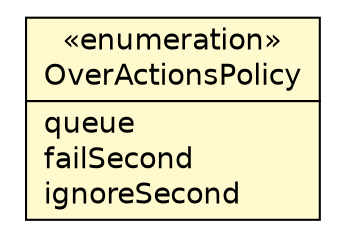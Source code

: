 #!/usr/local/bin/dot
#
# Class diagram 
# Generated by UMLGraph version 5.1 (http://www.umlgraph.org/)
#

digraph G {
	edge [fontname="Helvetica",fontsize=10,labelfontname="Helvetica",labelfontsize=10];
	node [fontname="Helvetica",fontsize=10,shape=plaintext];
	nodesep=0.25;
	ranksep=0.5;
	// jason.environment.TimeSteppedEnvironment.OverActionsPolicy
	c27582 [label=<<table title="jason.environment.TimeSteppedEnvironment.OverActionsPolicy" border="0" cellborder="1" cellspacing="0" cellpadding="2" port="p" bgcolor="lemonChiffon" href="./TimeSteppedEnvironment.OverActionsPolicy.html">
		<tr><td><table border="0" cellspacing="0" cellpadding="1">
<tr><td align="center" balign="center"> &#171;enumeration&#187; </td></tr>
<tr><td align="center" balign="center"> OverActionsPolicy </td></tr>
		</table></td></tr>
		<tr><td><table border="0" cellspacing="0" cellpadding="1">
<tr><td align="left" balign="left"> queue </td></tr>
<tr><td align="left" balign="left"> failSecond </td></tr>
<tr><td align="left" balign="left"> ignoreSecond </td></tr>
		</table></td></tr>
		</table>>, fontname="Helvetica", fontcolor="black", fontsize=14.0];
}

